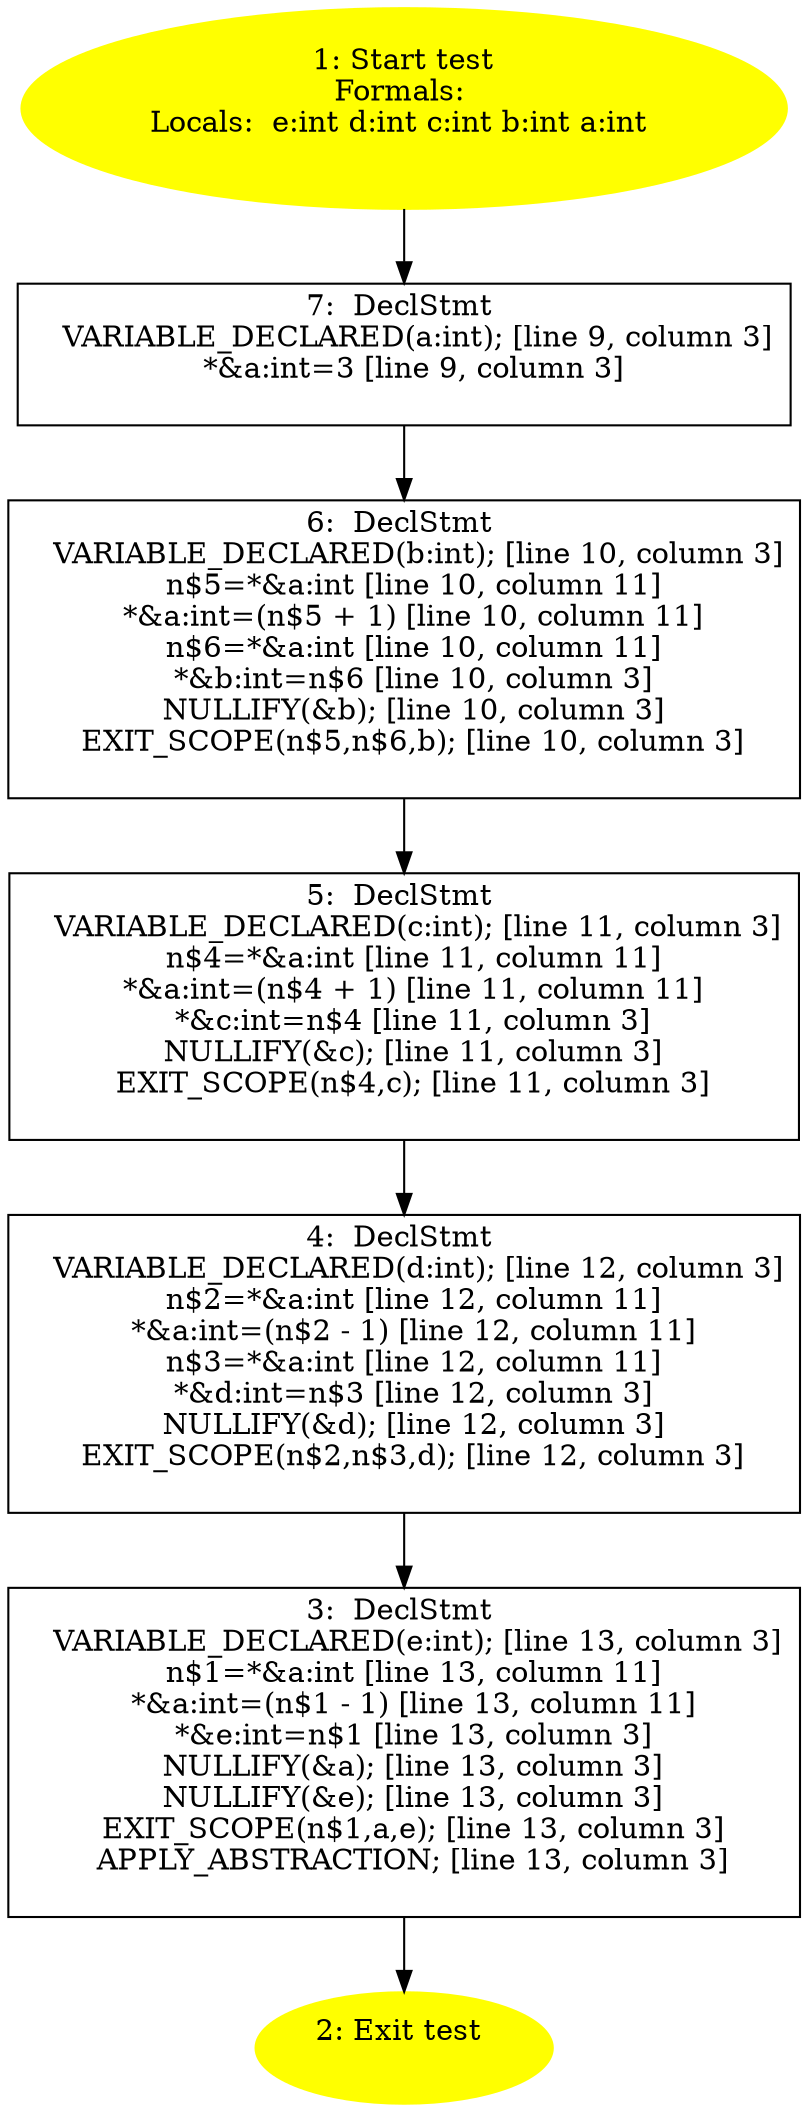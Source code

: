/* @generated */
digraph cfg {
"test#18241244337164948030.afc14f193ad97442f67ac7183be789bc_1" [label="1: Start test\nFormals: \nLocals:  e:int d:int c:int b:int a:int \n  " color=yellow style=filled]
	

	 "test#18241244337164948030.afc14f193ad97442f67ac7183be789bc_1" -> "test#18241244337164948030.afc14f193ad97442f67ac7183be789bc_7" ;
"test#18241244337164948030.afc14f193ad97442f67ac7183be789bc_2" [label="2: Exit test \n  " color=yellow style=filled]
	

"test#18241244337164948030.afc14f193ad97442f67ac7183be789bc_3" [label="3:  DeclStmt \n   VARIABLE_DECLARED(e:int); [line 13, column 3]\n  n$1=*&a:int [line 13, column 11]\n  *&a:int=(n$1 - 1) [line 13, column 11]\n  *&e:int=n$1 [line 13, column 3]\n  NULLIFY(&a); [line 13, column 3]\n  NULLIFY(&e); [line 13, column 3]\n  EXIT_SCOPE(n$1,a,e); [line 13, column 3]\n  APPLY_ABSTRACTION; [line 13, column 3]\n " shape="box"]
	

	 "test#18241244337164948030.afc14f193ad97442f67ac7183be789bc_3" -> "test#18241244337164948030.afc14f193ad97442f67ac7183be789bc_2" ;
"test#18241244337164948030.afc14f193ad97442f67ac7183be789bc_4" [label="4:  DeclStmt \n   VARIABLE_DECLARED(d:int); [line 12, column 3]\n  n$2=*&a:int [line 12, column 11]\n  *&a:int=(n$2 - 1) [line 12, column 11]\n  n$3=*&a:int [line 12, column 11]\n  *&d:int=n$3 [line 12, column 3]\n  NULLIFY(&d); [line 12, column 3]\n  EXIT_SCOPE(n$2,n$3,d); [line 12, column 3]\n " shape="box"]
	

	 "test#18241244337164948030.afc14f193ad97442f67ac7183be789bc_4" -> "test#18241244337164948030.afc14f193ad97442f67ac7183be789bc_3" ;
"test#18241244337164948030.afc14f193ad97442f67ac7183be789bc_5" [label="5:  DeclStmt \n   VARIABLE_DECLARED(c:int); [line 11, column 3]\n  n$4=*&a:int [line 11, column 11]\n  *&a:int=(n$4 + 1) [line 11, column 11]\n  *&c:int=n$4 [line 11, column 3]\n  NULLIFY(&c); [line 11, column 3]\n  EXIT_SCOPE(n$4,c); [line 11, column 3]\n " shape="box"]
	

	 "test#18241244337164948030.afc14f193ad97442f67ac7183be789bc_5" -> "test#18241244337164948030.afc14f193ad97442f67ac7183be789bc_4" ;
"test#18241244337164948030.afc14f193ad97442f67ac7183be789bc_6" [label="6:  DeclStmt \n   VARIABLE_DECLARED(b:int); [line 10, column 3]\n  n$5=*&a:int [line 10, column 11]\n  *&a:int=(n$5 + 1) [line 10, column 11]\n  n$6=*&a:int [line 10, column 11]\n  *&b:int=n$6 [line 10, column 3]\n  NULLIFY(&b); [line 10, column 3]\n  EXIT_SCOPE(n$5,n$6,b); [line 10, column 3]\n " shape="box"]
	

	 "test#18241244337164948030.afc14f193ad97442f67ac7183be789bc_6" -> "test#18241244337164948030.afc14f193ad97442f67ac7183be789bc_5" ;
"test#18241244337164948030.afc14f193ad97442f67ac7183be789bc_7" [label="7:  DeclStmt \n   VARIABLE_DECLARED(a:int); [line 9, column 3]\n  *&a:int=3 [line 9, column 3]\n " shape="box"]
	

	 "test#18241244337164948030.afc14f193ad97442f67ac7183be789bc_7" -> "test#18241244337164948030.afc14f193ad97442f67ac7183be789bc_6" ;
}
